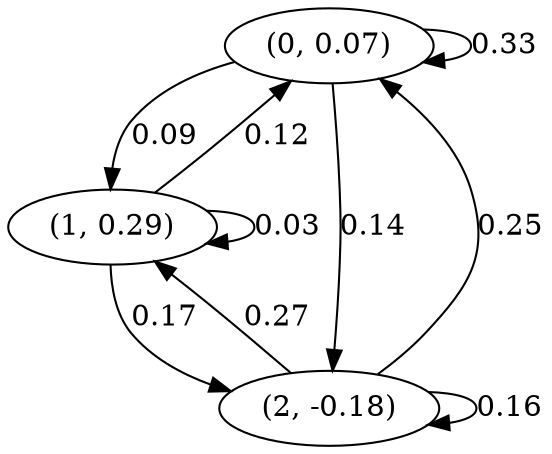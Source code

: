 digraph {
    0 [ label = "(0, 0.07)" ]
    1 [ label = "(1, 0.29)" ]
    2 [ label = "(2, -0.18)" ]
    0 -> 0 [ label = "0.33" ]
    1 -> 1 [ label = "0.03" ]
    2 -> 2 [ label = "0.16" ]
    1 -> 0 [ label = "0.12" ]
    2 -> 0 [ label = "0.25" ]
    0 -> 1 [ label = "0.09" ]
    2 -> 1 [ label = "0.27" ]
    0 -> 2 [ label = "0.14" ]
    1 -> 2 [ label = "0.17" ]
}

